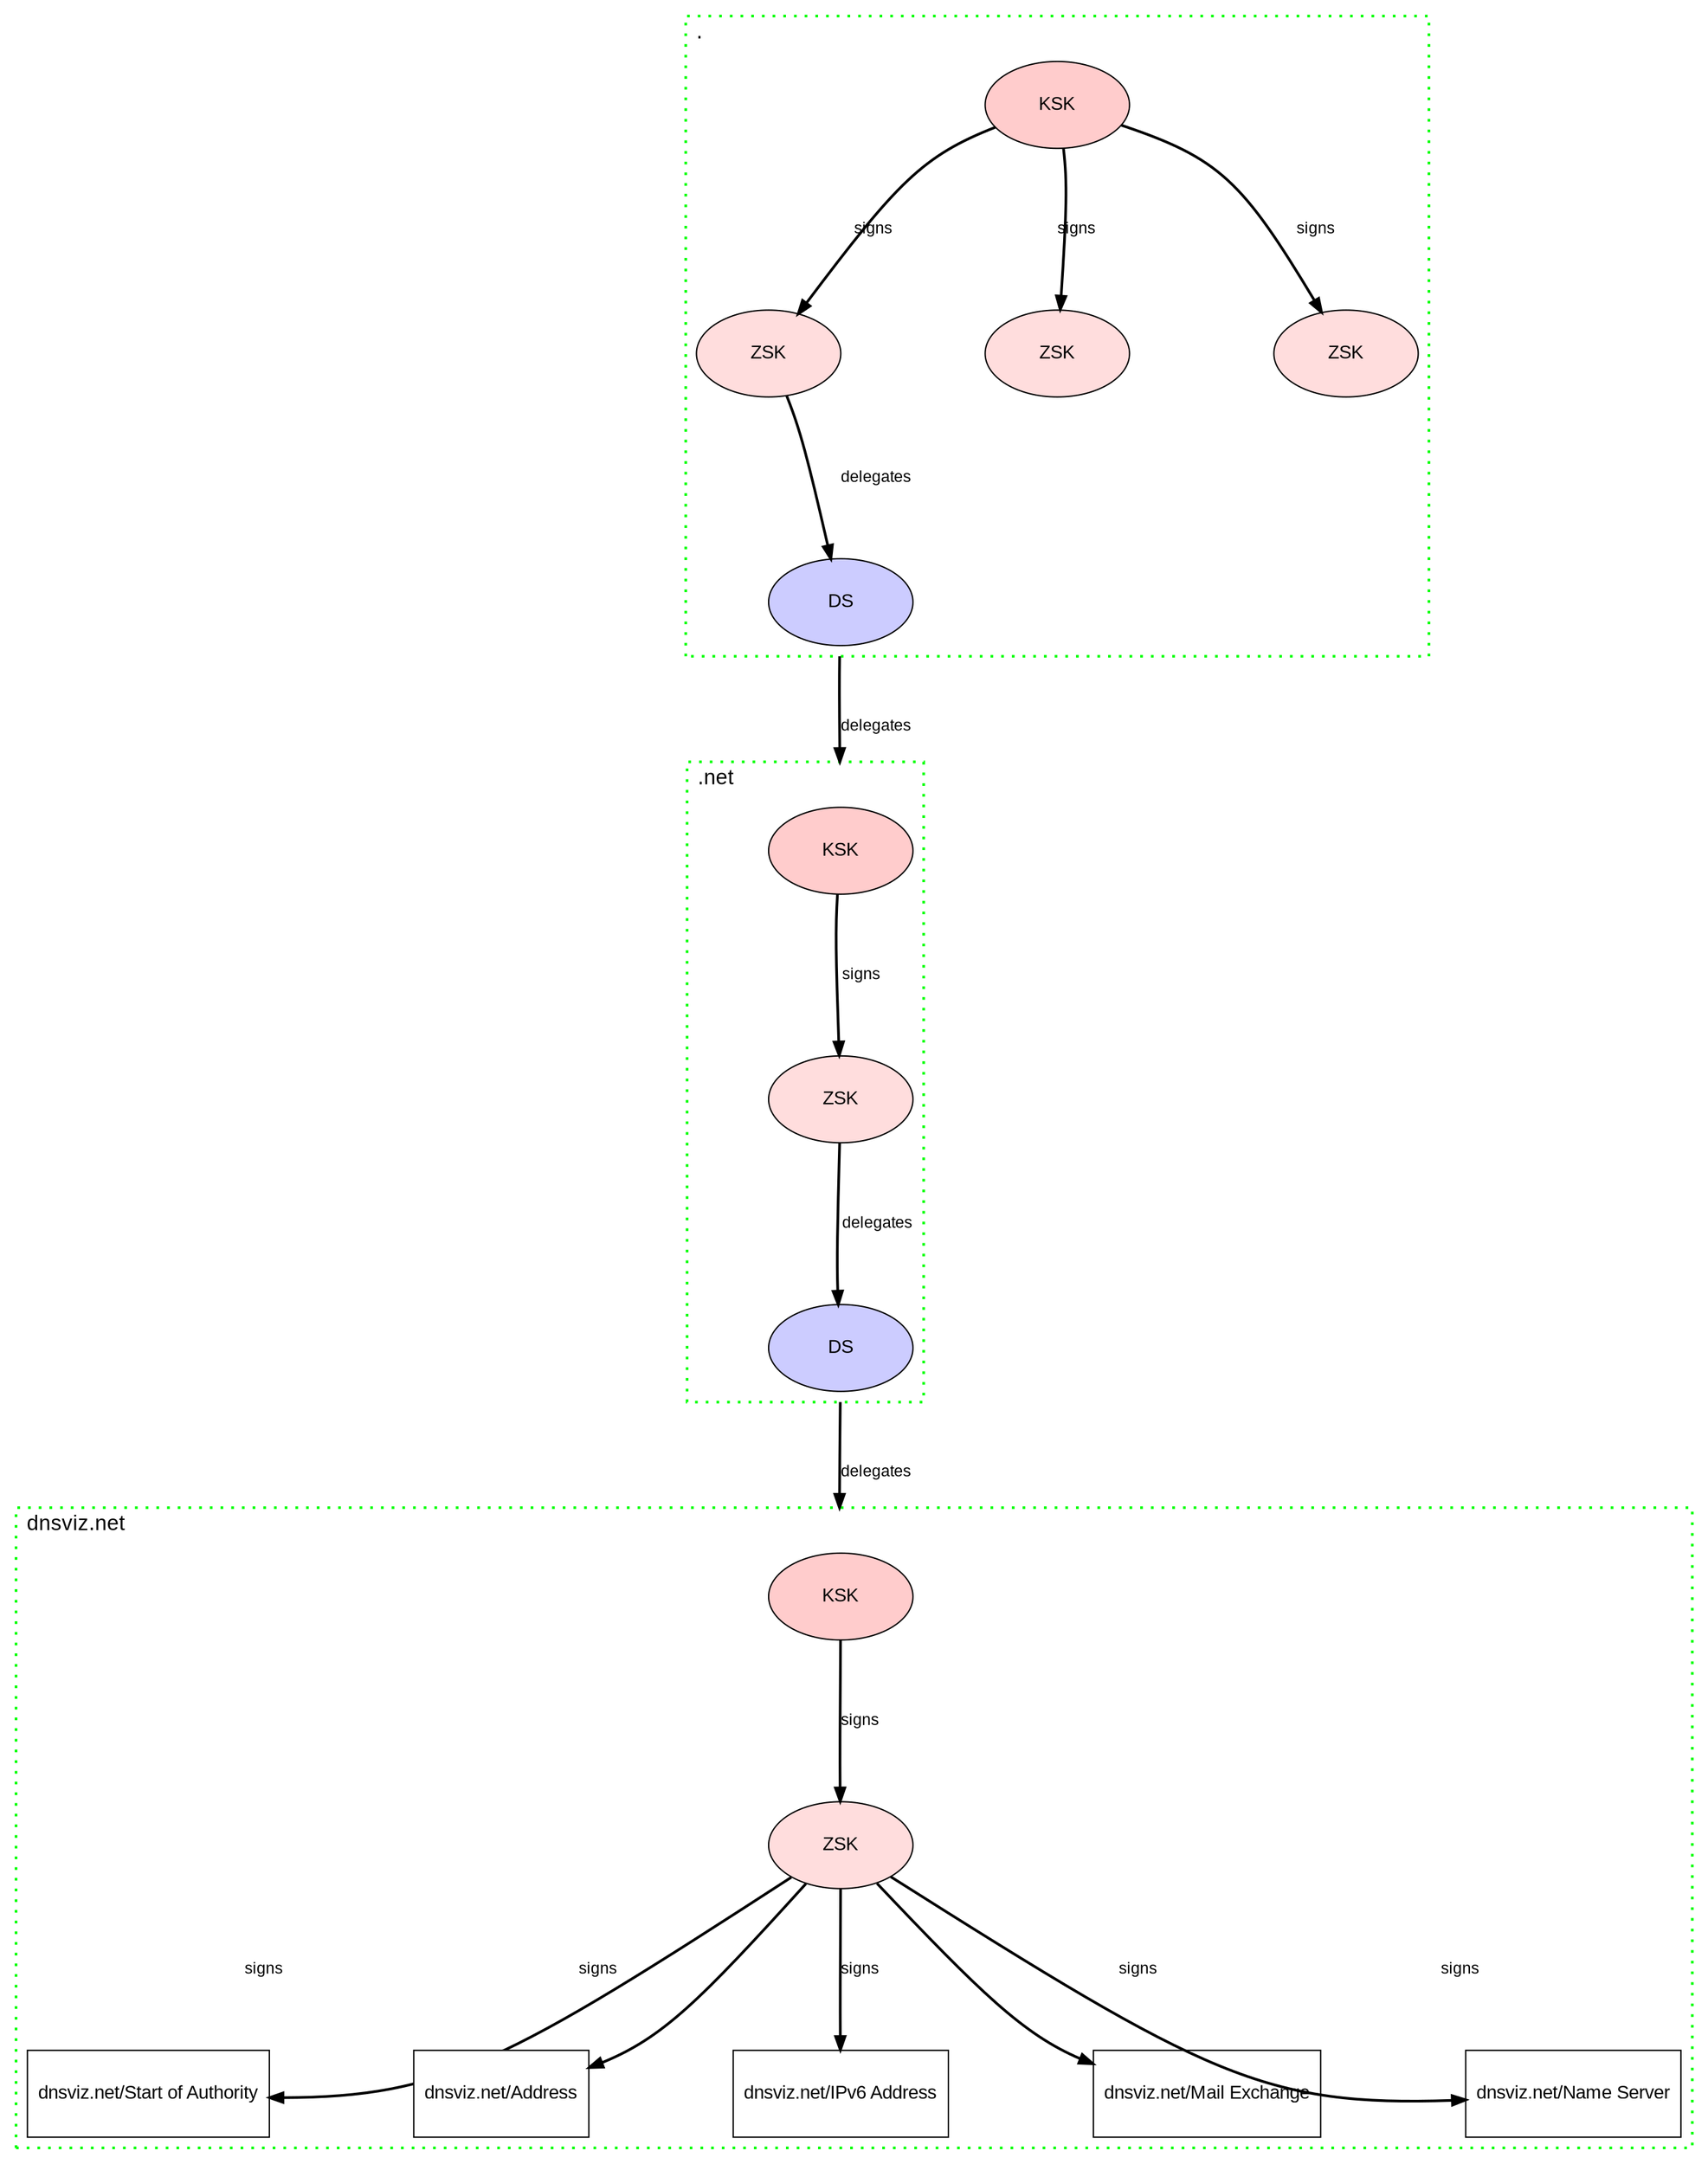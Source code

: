 digraph DNS_Hierarchy {
    rankdir=TB;
    compound=true;
    splines=curved;
    nodesep=1.5;
    ranksep=1.5;

    // default styling
    node [
        shape=ellipse,
        style=filled,
        fontname="Arial",
        fontsize=14,
        fontweight="bold",
        width=1.5,
        height=0.9
    ];
    edge [
        color=black,
        penwidth=2,
        fontname="Arial",
        fontsize=12,
        fontweight="bold"
    ];

    // -------- ROOT ZONE (.) --------
    subgraph cluster_top {
        label=".";
        labelloc=t;
        labeljust=l;
        fontname="Arial";
        fontsize=16;
        fontweight="bold";
        style=dotted;
        penwidth=2;
        color=green;
        fillcolor="#e6ffe6";

        root [label="KSK", fillcolor="#ffcccc"];
        dns1 [label="ZSK", fillcolor="#ffdddd"];
        dns2 [label="ZSK", fillcolor="#ffdddd"];
        dns3 [label="ZSK", fillcolor="#ffdddd"];
        ds1  [label="DS",  fillcolor="#ccccff"];

        root -> dns1 [label="signs"];
        root -> dns2 [label="signs"];
        root -> dns3 [label="signs"];
        dns1 -> ds1  [label="delegates"];
    }

    // connect root DS to .net KSK
    ds1 -> middle_root [ltail=cluster_top, lhead=cluster_middle, label="delegates"];

    // -------- TLD ZONE (.net) --------
    subgraph cluster_middle {
        label=".net";
        labelloc=t;
        labeljust=l;
        fontname="Arial";
        fontsize=16;
        fontweight="bold";
        style=dotted;
        penwidth=2;
        color=green;
        fillcolor="#e6ffe6";

        middle_root [label="KSK", fillcolor="#ffcccc"];
        middle_dns  [label="ZSK", fillcolor="#ffdddd"];
        ds2          [label="DS",  fillcolor="#ccccff"];

        middle_root -> middle_dns [label="signs"];
        middle_dns  -> ds2        [label="delegates"];
    }

    // connect .net DS to dnsviz.net KSK
    ds2 -> bottom_root [ltail=cluster_middle, lhead=cluster_bottom, label="delegates"];

    // -------- AUTHORITATIVE ZONE (dnsviz.net) --------
    subgraph cluster_bottom {
        label="dnsviz.net";
        labelloc=t;
        labeljust=l;
        fontname="Arial";
        fontsize=16;
        fontweight="bold";
        style=dotted;
        penwidth=2;
        color=green;
        fillcolor="#e6ffe6";

        bottom_root [label="KSK", fillcolor="#ffcccc"];
        bottom_dns  [label="ZSK", fillcolor="#ffdddd"];

        soa   [label="dnsviz.net/Start of Authority",   shape=rectangle, fillcolor=white];
        a     [label="dnsviz.net/Address",               shape=rectangle, fillcolor=white];
        aaaa  [label="dnsviz.net/IPv6 Address",          shape=rectangle, fillcolor=white];
        mx    [label="dnsviz.net/Mail Exchange",         shape=rectangle, fillcolor=white];
        ns    [label="dnsviz.net/Name Server",           shape=rectangle, fillcolor=white];

        bottom_root -> bottom_dns [label="signs"];
        bottom_dns  -> soa        [label="signs"];
        bottom_dns  -> a          [label="signs"];
        bottom_dns  -> aaaa       [label="signs"];
        bottom_dns  -> mx         [label="signs"];
        bottom_dns  -> ns         [label="signs"];
    }
}
